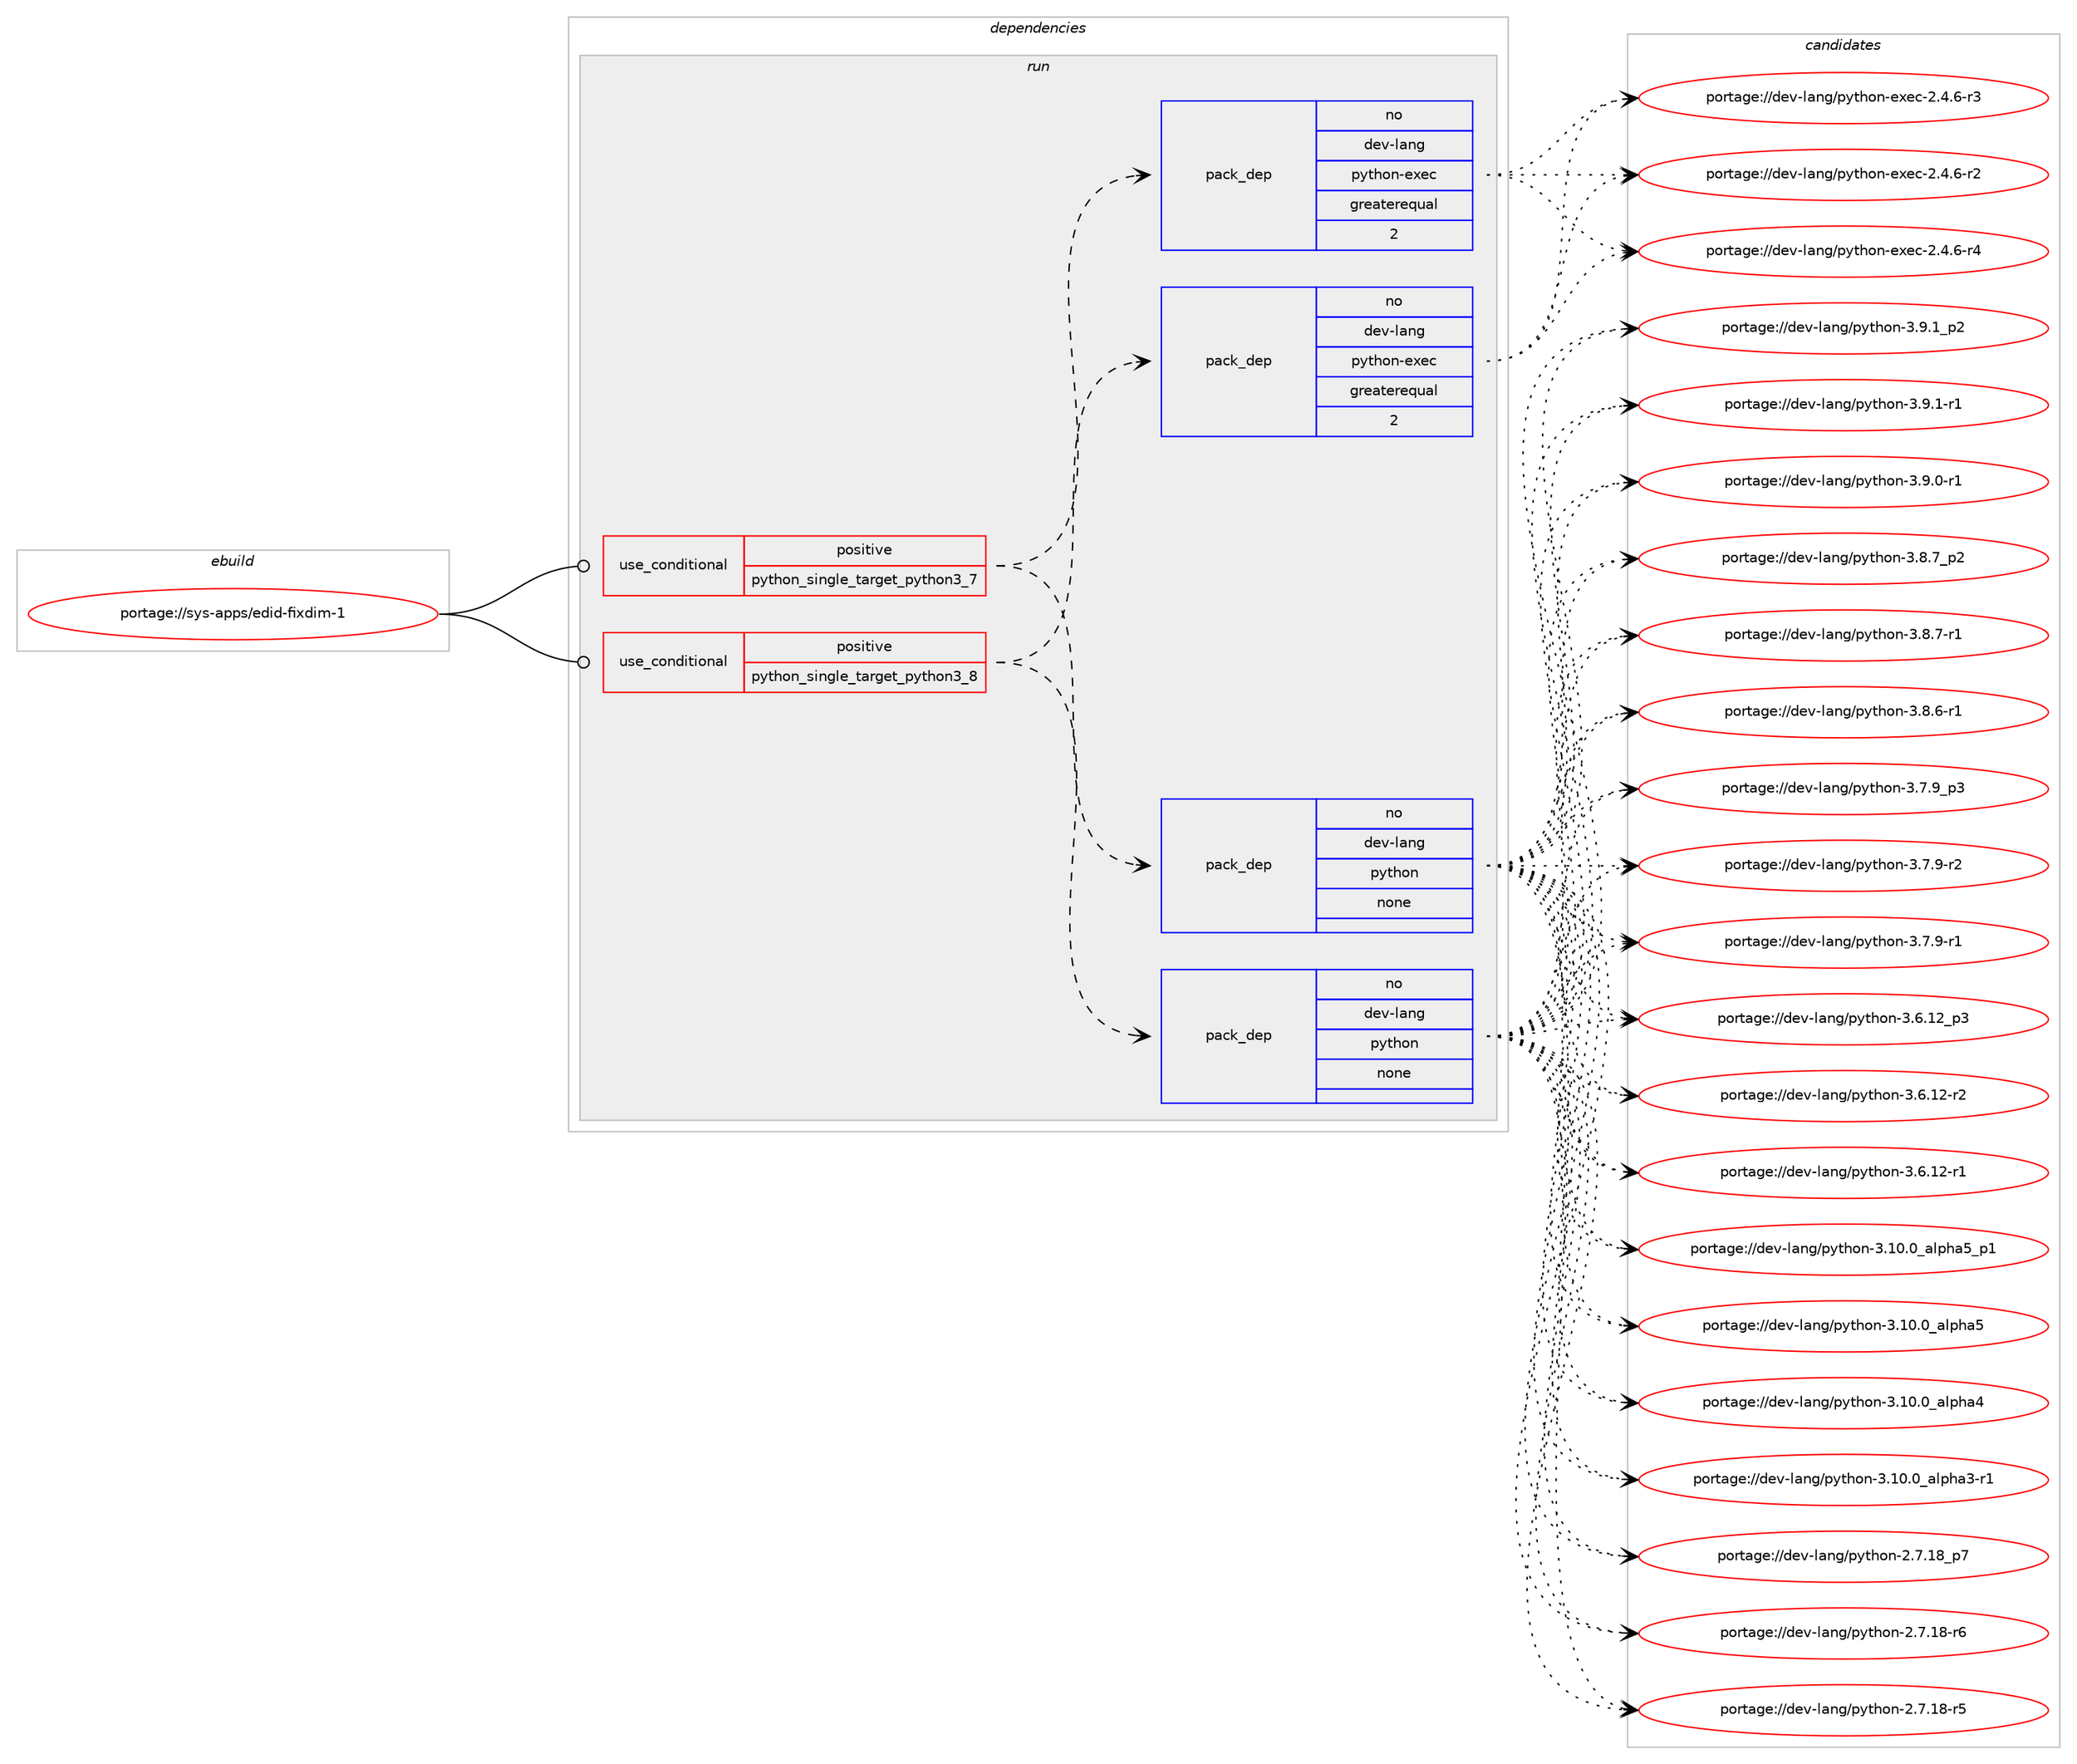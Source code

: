 digraph prolog {

# *************
# Graph options
# *************

newrank=true;
concentrate=true;
compound=true;
graph [rankdir=LR,fontname=Helvetica,fontsize=10,ranksep=1.5];#, ranksep=2.5, nodesep=0.2];
edge  [arrowhead=vee];
node  [fontname=Helvetica,fontsize=10];

# **********
# The ebuild
# **********

subgraph cluster_leftcol {
color=gray;
rank=same;
label=<<i>ebuild</i>>;
id [label="portage://sys-apps/edid-fixdim-1", color=red, width=4, href="../sys-apps/edid-fixdim-1.svg"];
}

# ****************
# The dependencies
# ****************

subgraph cluster_midcol {
color=gray;
label=<<i>dependencies</i>>;
subgraph cluster_compile {
fillcolor="#eeeeee";
style=filled;
label=<<i>compile</i>>;
}
subgraph cluster_compileandrun {
fillcolor="#eeeeee";
style=filled;
label=<<i>compile and run</i>>;
}
subgraph cluster_run {
fillcolor="#eeeeee";
style=filled;
label=<<i>run</i>>;
subgraph cond2113 {
dependency7399 [label=<<TABLE BORDER="0" CELLBORDER="1" CELLSPACING="0" CELLPADDING="4"><TR><TD ROWSPAN="3" CELLPADDING="10">use_conditional</TD></TR><TR><TD>positive</TD></TR><TR><TD>python_single_target_python3_7</TD></TR></TABLE>>, shape=none, color=red];
subgraph pack5211 {
dependency7400 [label=<<TABLE BORDER="0" CELLBORDER="1" CELLSPACING="0" CELLPADDING="4" WIDTH="220"><TR><TD ROWSPAN="6" CELLPADDING="30">pack_dep</TD></TR><TR><TD WIDTH="110">no</TD></TR><TR><TD>dev-lang</TD></TR><TR><TD>python</TD></TR><TR><TD>none</TD></TR><TR><TD></TD></TR></TABLE>>, shape=none, color=blue];
}
dependency7399:e -> dependency7400:w [weight=20,style="dashed",arrowhead="vee"];
subgraph pack5212 {
dependency7401 [label=<<TABLE BORDER="0" CELLBORDER="1" CELLSPACING="0" CELLPADDING="4" WIDTH="220"><TR><TD ROWSPAN="6" CELLPADDING="30">pack_dep</TD></TR><TR><TD WIDTH="110">no</TD></TR><TR><TD>dev-lang</TD></TR><TR><TD>python-exec</TD></TR><TR><TD>greaterequal</TD></TR><TR><TD>2</TD></TR></TABLE>>, shape=none, color=blue];
}
dependency7399:e -> dependency7401:w [weight=20,style="dashed",arrowhead="vee"];
}
id:e -> dependency7399:w [weight=20,style="solid",arrowhead="odot"];
subgraph cond2114 {
dependency7402 [label=<<TABLE BORDER="0" CELLBORDER="1" CELLSPACING="0" CELLPADDING="4"><TR><TD ROWSPAN="3" CELLPADDING="10">use_conditional</TD></TR><TR><TD>positive</TD></TR><TR><TD>python_single_target_python3_8</TD></TR></TABLE>>, shape=none, color=red];
subgraph pack5213 {
dependency7403 [label=<<TABLE BORDER="0" CELLBORDER="1" CELLSPACING="0" CELLPADDING="4" WIDTH="220"><TR><TD ROWSPAN="6" CELLPADDING="30">pack_dep</TD></TR><TR><TD WIDTH="110">no</TD></TR><TR><TD>dev-lang</TD></TR><TR><TD>python</TD></TR><TR><TD>none</TD></TR><TR><TD></TD></TR></TABLE>>, shape=none, color=blue];
}
dependency7402:e -> dependency7403:w [weight=20,style="dashed",arrowhead="vee"];
subgraph pack5214 {
dependency7404 [label=<<TABLE BORDER="0" CELLBORDER="1" CELLSPACING="0" CELLPADDING="4" WIDTH="220"><TR><TD ROWSPAN="6" CELLPADDING="30">pack_dep</TD></TR><TR><TD WIDTH="110">no</TD></TR><TR><TD>dev-lang</TD></TR><TR><TD>python-exec</TD></TR><TR><TD>greaterequal</TD></TR><TR><TD>2</TD></TR></TABLE>>, shape=none, color=blue];
}
dependency7402:e -> dependency7404:w [weight=20,style="dashed",arrowhead="vee"];
}
id:e -> dependency7402:w [weight=20,style="solid",arrowhead="odot"];
}
}

# **************
# The candidates
# **************

subgraph cluster_choices {
rank=same;
color=gray;
label=<<i>candidates</i>>;

subgraph choice5211 {
color=black;
nodesep=1;
choice1001011184510897110103471121211161041111104551465746499511250 [label="portage://dev-lang/python-3.9.1_p2", color=red, width=4,href="../dev-lang/python-3.9.1_p2.svg"];
choice1001011184510897110103471121211161041111104551465746494511449 [label="portage://dev-lang/python-3.9.1-r1", color=red, width=4,href="../dev-lang/python-3.9.1-r1.svg"];
choice1001011184510897110103471121211161041111104551465746484511449 [label="portage://dev-lang/python-3.9.0-r1", color=red, width=4,href="../dev-lang/python-3.9.0-r1.svg"];
choice1001011184510897110103471121211161041111104551465646559511250 [label="portage://dev-lang/python-3.8.7_p2", color=red, width=4,href="../dev-lang/python-3.8.7_p2.svg"];
choice1001011184510897110103471121211161041111104551465646554511449 [label="portage://dev-lang/python-3.8.7-r1", color=red, width=4,href="../dev-lang/python-3.8.7-r1.svg"];
choice1001011184510897110103471121211161041111104551465646544511449 [label="portage://dev-lang/python-3.8.6-r1", color=red, width=4,href="../dev-lang/python-3.8.6-r1.svg"];
choice1001011184510897110103471121211161041111104551465546579511251 [label="portage://dev-lang/python-3.7.9_p3", color=red, width=4,href="../dev-lang/python-3.7.9_p3.svg"];
choice1001011184510897110103471121211161041111104551465546574511450 [label="portage://dev-lang/python-3.7.9-r2", color=red, width=4,href="../dev-lang/python-3.7.9-r2.svg"];
choice1001011184510897110103471121211161041111104551465546574511449 [label="portage://dev-lang/python-3.7.9-r1", color=red, width=4,href="../dev-lang/python-3.7.9-r1.svg"];
choice100101118451089711010347112121116104111110455146544649509511251 [label="portage://dev-lang/python-3.6.12_p3", color=red, width=4,href="../dev-lang/python-3.6.12_p3.svg"];
choice100101118451089711010347112121116104111110455146544649504511450 [label="portage://dev-lang/python-3.6.12-r2", color=red, width=4,href="../dev-lang/python-3.6.12-r2.svg"];
choice100101118451089711010347112121116104111110455146544649504511449 [label="portage://dev-lang/python-3.6.12-r1", color=red, width=4,href="../dev-lang/python-3.6.12-r1.svg"];
choice10010111845108971101034711212111610411111045514649484648959710811210497539511249 [label="portage://dev-lang/python-3.10.0_alpha5_p1", color=red, width=4,href="../dev-lang/python-3.10.0_alpha5_p1.svg"];
choice1001011184510897110103471121211161041111104551464948464895971081121049753 [label="portage://dev-lang/python-3.10.0_alpha5", color=red, width=4,href="../dev-lang/python-3.10.0_alpha5.svg"];
choice1001011184510897110103471121211161041111104551464948464895971081121049752 [label="portage://dev-lang/python-3.10.0_alpha4", color=red, width=4,href="../dev-lang/python-3.10.0_alpha4.svg"];
choice10010111845108971101034711212111610411111045514649484648959710811210497514511449 [label="portage://dev-lang/python-3.10.0_alpha3-r1", color=red, width=4,href="../dev-lang/python-3.10.0_alpha3-r1.svg"];
choice100101118451089711010347112121116104111110455046554649569511255 [label="portage://dev-lang/python-2.7.18_p7", color=red, width=4,href="../dev-lang/python-2.7.18_p7.svg"];
choice100101118451089711010347112121116104111110455046554649564511454 [label="portage://dev-lang/python-2.7.18-r6", color=red, width=4,href="../dev-lang/python-2.7.18-r6.svg"];
choice100101118451089711010347112121116104111110455046554649564511453 [label="portage://dev-lang/python-2.7.18-r5", color=red, width=4,href="../dev-lang/python-2.7.18-r5.svg"];
dependency7400:e -> choice1001011184510897110103471121211161041111104551465746499511250:w [style=dotted,weight="100"];
dependency7400:e -> choice1001011184510897110103471121211161041111104551465746494511449:w [style=dotted,weight="100"];
dependency7400:e -> choice1001011184510897110103471121211161041111104551465746484511449:w [style=dotted,weight="100"];
dependency7400:e -> choice1001011184510897110103471121211161041111104551465646559511250:w [style=dotted,weight="100"];
dependency7400:e -> choice1001011184510897110103471121211161041111104551465646554511449:w [style=dotted,weight="100"];
dependency7400:e -> choice1001011184510897110103471121211161041111104551465646544511449:w [style=dotted,weight="100"];
dependency7400:e -> choice1001011184510897110103471121211161041111104551465546579511251:w [style=dotted,weight="100"];
dependency7400:e -> choice1001011184510897110103471121211161041111104551465546574511450:w [style=dotted,weight="100"];
dependency7400:e -> choice1001011184510897110103471121211161041111104551465546574511449:w [style=dotted,weight="100"];
dependency7400:e -> choice100101118451089711010347112121116104111110455146544649509511251:w [style=dotted,weight="100"];
dependency7400:e -> choice100101118451089711010347112121116104111110455146544649504511450:w [style=dotted,weight="100"];
dependency7400:e -> choice100101118451089711010347112121116104111110455146544649504511449:w [style=dotted,weight="100"];
dependency7400:e -> choice10010111845108971101034711212111610411111045514649484648959710811210497539511249:w [style=dotted,weight="100"];
dependency7400:e -> choice1001011184510897110103471121211161041111104551464948464895971081121049753:w [style=dotted,weight="100"];
dependency7400:e -> choice1001011184510897110103471121211161041111104551464948464895971081121049752:w [style=dotted,weight="100"];
dependency7400:e -> choice10010111845108971101034711212111610411111045514649484648959710811210497514511449:w [style=dotted,weight="100"];
dependency7400:e -> choice100101118451089711010347112121116104111110455046554649569511255:w [style=dotted,weight="100"];
dependency7400:e -> choice100101118451089711010347112121116104111110455046554649564511454:w [style=dotted,weight="100"];
dependency7400:e -> choice100101118451089711010347112121116104111110455046554649564511453:w [style=dotted,weight="100"];
}
subgraph choice5212 {
color=black;
nodesep=1;
choice10010111845108971101034711212111610411111045101120101994550465246544511452 [label="portage://dev-lang/python-exec-2.4.6-r4", color=red, width=4,href="../dev-lang/python-exec-2.4.6-r4.svg"];
choice10010111845108971101034711212111610411111045101120101994550465246544511451 [label="portage://dev-lang/python-exec-2.4.6-r3", color=red, width=4,href="../dev-lang/python-exec-2.4.6-r3.svg"];
choice10010111845108971101034711212111610411111045101120101994550465246544511450 [label="portage://dev-lang/python-exec-2.4.6-r2", color=red, width=4,href="../dev-lang/python-exec-2.4.6-r2.svg"];
dependency7401:e -> choice10010111845108971101034711212111610411111045101120101994550465246544511452:w [style=dotted,weight="100"];
dependency7401:e -> choice10010111845108971101034711212111610411111045101120101994550465246544511451:w [style=dotted,weight="100"];
dependency7401:e -> choice10010111845108971101034711212111610411111045101120101994550465246544511450:w [style=dotted,weight="100"];
}
subgraph choice5213 {
color=black;
nodesep=1;
choice1001011184510897110103471121211161041111104551465746499511250 [label="portage://dev-lang/python-3.9.1_p2", color=red, width=4,href="../dev-lang/python-3.9.1_p2.svg"];
choice1001011184510897110103471121211161041111104551465746494511449 [label="portage://dev-lang/python-3.9.1-r1", color=red, width=4,href="../dev-lang/python-3.9.1-r1.svg"];
choice1001011184510897110103471121211161041111104551465746484511449 [label="portage://dev-lang/python-3.9.0-r1", color=red, width=4,href="../dev-lang/python-3.9.0-r1.svg"];
choice1001011184510897110103471121211161041111104551465646559511250 [label="portage://dev-lang/python-3.8.7_p2", color=red, width=4,href="../dev-lang/python-3.8.7_p2.svg"];
choice1001011184510897110103471121211161041111104551465646554511449 [label="portage://dev-lang/python-3.8.7-r1", color=red, width=4,href="../dev-lang/python-3.8.7-r1.svg"];
choice1001011184510897110103471121211161041111104551465646544511449 [label="portage://dev-lang/python-3.8.6-r1", color=red, width=4,href="../dev-lang/python-3.8.6-r1.svg"];
choice1001011184510897110103471121211161041111104551465546579511251 [label="portage://dev-lang/python-3.7.9_p3", color=red, width=4,href="../dev-lang/python-3.7.9_p3.svg"];
choice1001011184510897110103471121211161041111104551465546574511450 [label="portage://dev-lang/python-3.7.9-r2", color=red, width=4,href="../dev-lang/python-3.7.9-r2.svg"];
choice1001011184510897110103471121211161041111104551465546574511449 [label="portage://dev-lang/python-3.7.9-r1", color=red, width=4,href="../dev-lang/python-3.7.9-r1.svg"];
choice100101118451089711010347112121116104111110455146544649509511251 [label="portage://dev-lang/python-3.6.12_p3", color=red, width=4,href="../dev-lang/python-3.6.12_p3.svg"];
choice100101118451089711010347112121116104111110455146544649504511450 [label="portage://dev-lang/python-3.6.12-r2", color=red, width=4,href="../dev-lang/python-3.6.12-r2.svg"];
choice100101118451089711010347112121116104111110455146544649504511449 [label="portage://dev-lang/python-3.6.12-r1", color=red, width=4,href="../dev-lang/python-3.6.12-r1.svg"];
choice10010111845108971101034711212111610411111045514649484648959710811210497539511249 [label="portage://dev-lang/python-3.10.0_alpha5_p1", color=red, width=4,href="../dev-lang/python-3.10.0_alpha5_p1.svg"];
choice1001011184510897110103471121211161041111104551464948464895971081121049753 [label="portage://dev-lang/python-3.10.0_alpha5", color=red, width=4,href="../dev-lang/python-3.10.0_alpha5.svg"];
choice1001011184510897110103471121211161041111104551464948464895971081121049752 [label="portage://dev-lang/python-3.10.0_alpha4", color=red, width=4,href="../dev-lang/python-3.10.0_alpha4.svg"];
choice10010111845108971101034711212111610411111045514649484648959710811210497514511449 [label="portage://dev-lang/python-3.10.0_alpha3-r1", color=red, width=4,href="../dev-lang/python-3.10.0_alpha3-r1.svg"];
choice100101118451089711010347112121116104111110455046554649569511255 [label="portage://dev-lang/python-2.7.18_p7", color=red, width=4,href="../dev-lang/python-2.7.18_p7.svg"];
choice100101118451089711010347112121116104111110455046554649564511454 [label="portage://dev-lang/python-2.7.18-r6", color=red, width=4,href="../dev-lang/python-2.7.18-r6.svg"];
choice100101118451089711010347112121116104111110455046554649564511453 [label="portage://dev-lang/python-2.7.18-r5", color=red, width=4,href="../dev-lang/python-2.7.18-r5.svg"];
dependency7403:e -> choice1001011184510897110103471121211161041111104551465746499511250:w [style=dotted,weight="100"];
dependency7403:e -> choice1001011184510897110103471121211161041111104551465746494511449:w [style=dotted,weight="100"];
dependency7403:e -> choice1001011184510897110103471121211161041111104551465746484511449:w [style=dotted,weight="100"];
dependency7403:e -> choice1001011184510897110103471121211161041111104551465646559511250:w [style=dotted,weight="100"];
dependency7403:e -> choice1001011184510897110103471121211161041111104551465646554511449:w [style=dotted,weight="100"];
dependency7403:e -> choice1001011184510897110103471121211161041111104551465646544511449:w [style=dotted,weight="100"];
dependency7403:e -> choice1001011184510897110103471121211161041111104551465546579511251:w [style=dotted,weight="100"];
dependency7403:e -> choice1001011184510897110103471121211161041111104551465546574511450:w [style=dotted,weight="100"];
dependency7403:e -> choice1001011184510897110103471121211161041111104551465546574511449:w [style=dotted,weight="100"];
dependency7403:e -> choice100101118451089711010347112121116104111110455146544649509511251:w [style=dotted,weight="100"];
dependency7403:e -> choice100101118451089711010347112121116104111110455146544649504511450:w [style=dotted,weight="100"];
dependency7403:e -> choice100101118451089711010347112121116104111110455146544649504511449:w [style=dotted,weight="100"];
dependency7403:e -> choice10010111845108971101034711212111610411111045514649484648959710811210497539511249:w [style=dotted,weight="100"];
dependency7403:e -> choice1001011184510897110103471121211161041111104551464948464895971081121049753:w [style=dotted,weight="100"];
dependency7403:e -> choice1001011184510897110103471121211161041111104551464948464895971081121049752:w [style=dotted,weight="100"];
dependency7403:e -> choice10010111845108971101034711212111610411111045514649484648959710811210497514511449:w [style=dotted,weight="100"];
dependency7403:e -> choice100101118451089711010347112121116104111110455046554649569511255:w [style=dotted,weight="100"];
dependency7403:e -> choice100101118451089711010347112121116104111110455046554649564511454:w [style=dotted,weight="100"];
dependency7403:e -> choice100101118451089711010347112121116104111110455046554649564511453:w [style=dotted,weight="100"];
}
subgraph choice5214 {
color=black;
nodesep=1;
choice10010111845108971101034711212111610411111045101120101994550465246544511452 [label="portage://dev-lang/python-exec-2.4.6-r4", color=red, width=4,href="../dev-lang/python-exec-2.4.6-r4.svg"];
choice10010111845108971101034711212111610411111045101120101994550465246544511451 [label="portage://dev-lang/python-exec-2.4.6-r3", color=red, width=4,href="../dev-lang/python-exec-2.4.6-r3.svg"];
choice10010111845108971101034711212111610411111045101120101994550465246544511450 [label="portage://dev-lang/python-exec-2.4.6-r2", color=red, width=4,href="../dev-lang/python-exec-2.4.6-r2.svg"];
dependency7404:e -> choice10010111845108971101034711212111610411111045101120101994550465246544511452:w [style=dotted,weight="100"];
dependency7404:e -> choice10010111845108971101034711212111610411111045101120101994550465246544511451:w [style=dotted,weight="100"];
dependency7404:e -> choice10010111845108971101034711212111610411111045101120101994550465246544511450:w [style=dotted,weight="100"];
}
}

}

